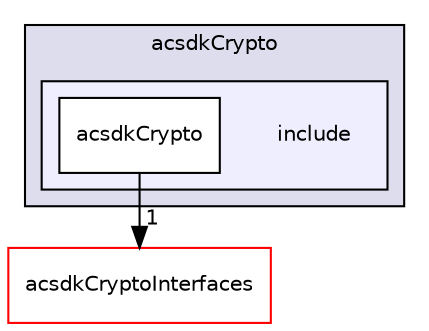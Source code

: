 digraph "/workplace/avs-device-sdk/core/Crypto/acsdkCrypto/include" {
  compound=true
  node [ fontsize="10", fontname="Helvetica"];
  edge [ labelfontsize="10", labelfontname="Helvetica"];
  subgraph clusterdir_6418a0282efa709f01c16160744ac46c {
    graph [ bgcolor="#ddddee", pencolor="black", label="acsdkCrypto" fontname="Helvetica", fontsize="10", URL="dir_6418a0282efa709f01c16160744ac46c.html"]
  subgraph clusterdir_1f2919b7b7b3e8010de021fadbd93175 {
    graph [ bgcolor="#eeeeff", pencolor="black", label="" URL="dir_1f2919b7b7b3e8010de021fadbd93175.html"];
    dir_1f2919b7b7b3e8010de021fadbd93175 [shape=plaintext label="include"];
    dir_dafe9c8657aaa0d1065b84b7184681cf [shape=box label="acsdkCrypto" color="black" fillcolor="white" style="filled" URL="dir_dafe9c8657aaa0d1065b84b7184681cf.html"];
  }
  }
  dir_8d535980e8bcd8dca7a4900da179e35a [shape=box label="acsdkCryptoInterfaces" fillcolor="white" style="filled" color="red" URL="dir_8d535980e8bcd8dca7a4900da179e35a.html"];
  dir_dafe9c8657aaa0d1065b84b7184681cf->dir_8d535980e8bcd8dca7a4900da179e35a [headlabel="1", labeldistance=1.5 headhref="dir_000610_000613.html"];
}
